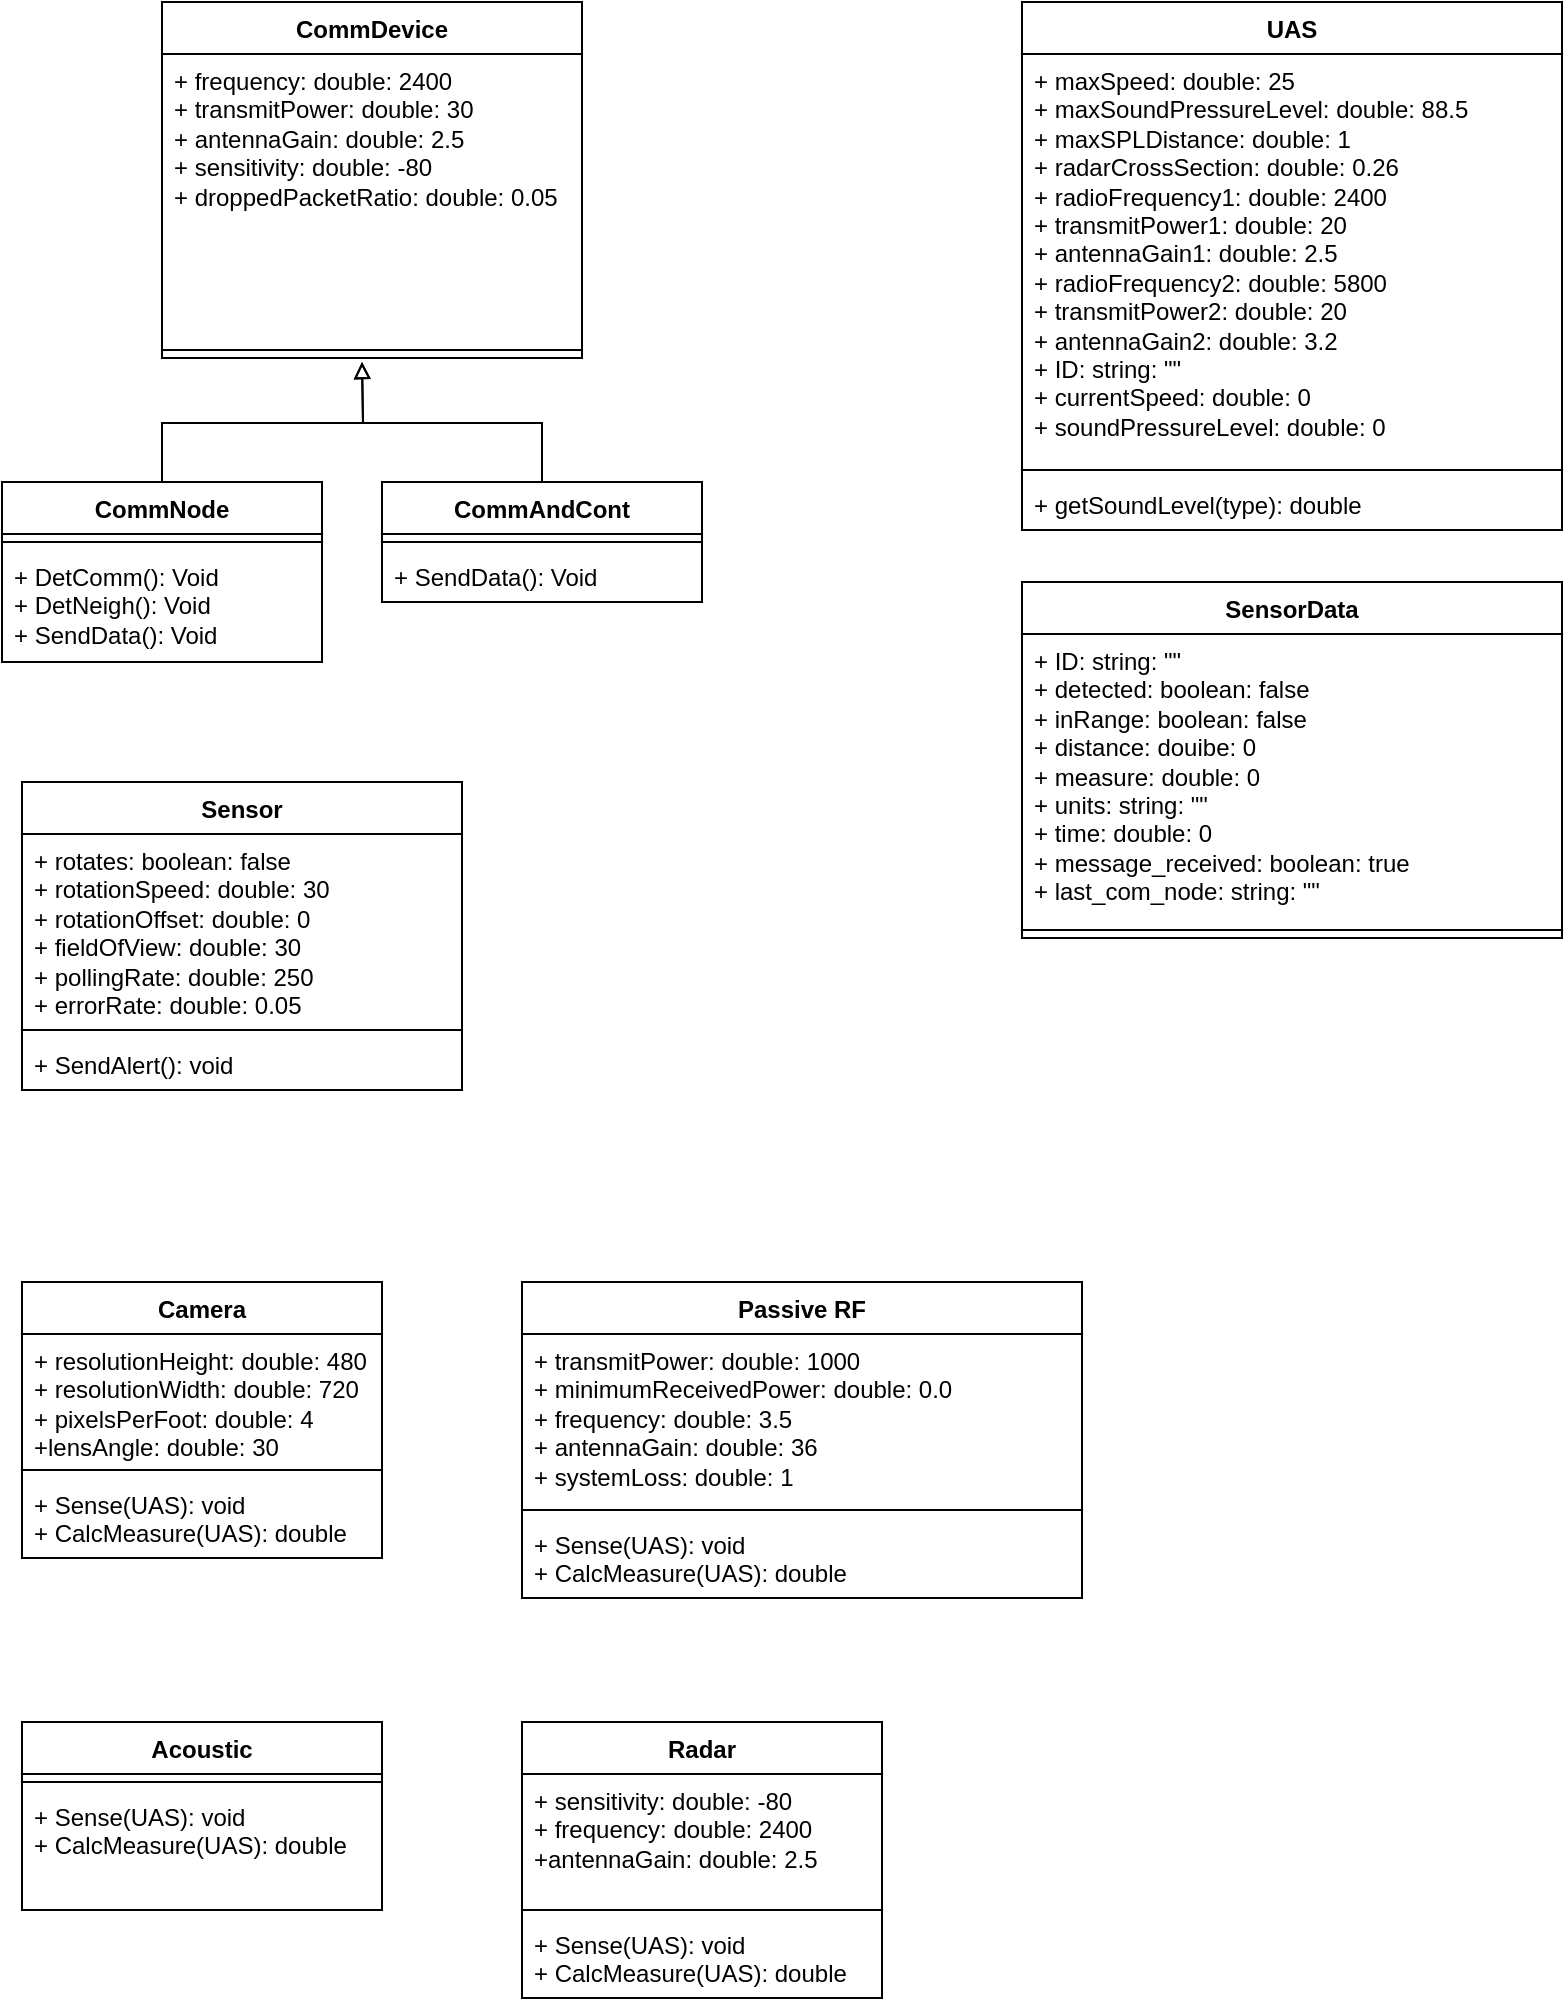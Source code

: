 <mxfile version="24.6.4" type="github">
  <diagram name="Page-1" id="SM_NERUJ3dnt5lTOhVBZ">
    <mxGraphModel dx="493" dy="640" grid="1" gridSize="10" guides="1" tooltips="1" connect="1" arrows="1" fold="1" page="1" pageScale="1" pageWidth="850" pageHeight="1100" math="0" shadow="0">
      <root>
        <mxCell id="0" />
        <mxCell id="1" parent="0" />
        <mxCell id="j_G3NL1udsLklxTixIO5-1" value="CommDevice" style="swimlane;fontStyle=1;align=center;verticalAlign=top;childLayout=stackLayout;horizontal=1;startSize=26;horizontalStack=0;resizeParent=1;resizeParentMax=0;resizeLast=0;collapsible=1;marginBottom=0;whiteSpace=wrap;html=1;" parent="1" vertex="1">
          <mxGeometry x="100" y="40" width="210" height="178" as="geometry" />
        </mxCell>
        <mxCell id="j_G3NL1udsLklxTixIO5-2" value="+ frequency: double: 2400&lt;br&gt;&lt;div&gt;&lt;span style=&quot;background-color: initial;&quot;&gt;+ transmitPower: double: 30&lt;/span&gt;&lt;/div&gt;&lt;div&gt;&lt;span style=&quot;background-color: initial;&quot;&gt;+ antennaGain: double: 2.5&lt;/span&gt;&lt;/div&gt;&lt;div&gt;+ sensitivity: double: -80&lt;span style=&quot;background-color: initial;&quot;&gt;&lt;br&gt;&lt;/span&gt;&lt;/div&gt;&lt;div&gt;+ droppedPacketRatio: double: 0.05&lt;br&gt;&lt;/div&gt;" style="text;strokeColor=none;fillColor=none;align=left;verticalAlign=top;spacingLeft=4;spacingRight=4;overflow=hidden;rotatable=0;points=[[0,0.5],[1,0.5]];portConstraint=eastwest;whiteSpace=wrap;html=1;" parent="j_G3NL1udsLklxTixIO5-1" vertex="1">
          <mxGeometry y="26" width="210" height="144" as="geometry" />
        </mxCell>
        <mxCell id="j_G3NL1udsLklxTixIO5-3" value="" style="line;strokeWidth=1;fillColor=none;align=left;verticalAlign=middle;spacingTop=-1;spacingLeft=3;spacingRight=3;rotatable=0;labelPosition=right;points=[];portConstraint=eastwest;strokeColor=inherit;" parent="j_G3NL1udsLklxTixIO5-1" vertex="1">
          <mxGeometry y="170" width="210" height="8" as="geometry" />
        </mxCell>
        <mxCell id="j_G3NL1udsLklxTixIO5-21" style="edgeStyle=orthogonalEdgeStyle;rounded=0;orthogonalLoop=1;jettySize=auto;html=1;exitX=0.5;exitY=0;exitDx=0;exitDy=0;endArrow=block;endFill=0;" parent="1" source="j_G3NL1udsLklxTixIO5-11" edge="1">
          <mxGeometry relative="1" as="geometry">
            <mxPoint x="200" y="220" as="targetPoint" />
          </mxGeometry>
        </mxCell>
        <mxCell id="j_G3NL1udsLklxTixIO5-11" value="CommNode" style="swimlane;fontStyle=1;align=center;verticalAlign=top;childLayout=stackLayout;horizontal=1;startSize=26;horizontalStack=0;resizeParent=1;resizeParentMax=0;resizeLast=0;collapsible=1;marginBottom=0;whiteSpace=wrap;html=1;" parent="1" vertex="1">
          <mxGeometry x="20" y="280" width="160" height="90" as="geometry" />
        </mxCell>
        <mxCell id="j_G3NL1udsLklxTixIO5-13" value="" style="line;strokeWidth=1;fillColor=none;align=left;verticalAlign=middle;spacingTop=-1;spacingLeft=3;spacingRight=3;rotatable=0;labelPosition=right;points=[];portConstraint=eastwest;strokeColor=inherit;" parent="j_G3NL1udsLklxTixIO5-11" vertex="1">
          <mxGeometry y="26" width="160" height="8" as="geometry" />
        </mxCell>
        <mxCell id="j_G3NL1udsLklxTixIO5-14" value="+ DetComm(): Void&lt;div&gt;+ DetNeigh(): Void&lt;br&gt;&lt;/div&gt;&lt;div&gt;+ SendData(): Void&lt;br&gt;&lt;/div&gt;" style="text;strokeColor=none;fillColor=none;align=left;verticalAlign=top;spacingLeft=4;spacingRight=4;overflow=hidden;rotatable=0;points=[[0,0.5],[1,0.5]];portConstraint=eastwest;whiteSpace=wrap;html=1;" parent="j_G3NL1udsLklxTixIO5-11" vertex="1">
          <mxGeometry y="34" width="160" height="56" as="geometry" />
        </mxCell>
        <mxCell id="j_G3NL1udsLklxTixIO5-22" style="edgeStyle=orthogonalEdgeStyle;rounded=0;orthogonalLoop=1;jettySize=auto;html=1;exitX=0.5;exitY=0;exitDx=0;exitDy=0;endArrow=block;endFill=0;" parent="1" source="j_G3NL1udsLklxTixIO5-15" edge="1">
          <mxGeometry relative="1" as="geometry">
            <mxPoint x="200" y="220" as="targetPoint" />
          </mxGeometry>
        </mxCell>
        <mxCell id="j_G3NL1udsLklxTixIO5-15" value="CommAndCont" style="swimlane;fontStyle=1;align=center;verticalAlign=top;childLayout=stackLayout;horizontal=1;startSize=26;horizontalStack=0;resizeParent=1;resizeParentMax=0;resizeLast=0;collapsible=1;marginBottom=0;whiteSpace=wrap;html=1;" parent="1" vertex="1">
          <mxGeometry x="210" y="280" width="160" height="60" as="geometry" />
        </mxCell>
        <mxCell id="j_G3NL1udsLklxTixIO5-17" value="" style="line;strokeWidth=1;fillColor=none;align=left;verticalAlign=middle;spacingTop=-1;spacingLeft=3;spacingRight=3;rotatable=0;labelPosition=right;points=[];portConstraint=eastwest;strokeColor=inherit;" parent="j_G3NL1udsLklxTixIO5-15" vertex="1">
          <mxGeometry y="26" width="160" height="8" as="geometry" />
        </mxCell>
        <mxCell id="j_G3NL1udsLklxTixIO5-18" value="&lt;div&gt;&lt;span style=&quot;background-color: initial;&quot;&gt;+ SendData(): Void&lt;/span&gt;&lt;br&gt;&lt;/div&gt;" style="text;strokeColor=none;fillColor=none;align=left;verticalAlign=top;spacingLeft=4;spacingRight=4;overflow=hidden;rotatable=0;points=[[0,0.5],[1,0.5]];portConstraint=eastwest;whiteSpace=wrap;html=1;" parent="j_G3NL1udsLklxTixIO5-15" vertex="1">
          <mxGeometry y="34" width="160" height="26" as="geometry" />
        </mxCell>
        <mxCell id="j_G3NL1udsLklxTixIO5-24" value="UAS" style="swimlane;fontStyle=1;align=center;verticalAlign=top;childLayout=stackLayout;horizontal=1;startSize=26;horizontalStack=0;resizeParent=1;resizeParentMax=0;resizeLast=0;collapsible=1;marginBottom=0;whiteSpace=wrap;html=1;" parent="1" vertex="1">
          <mxGeometry x="530" y="40" width="270" height="264" as="geometry" />
        </mxCell>
        <mxCell id="j_G3NL1udsLklxTixIO5-25" value="+ maxSpeed: double: 25&lt;div&gt;+ maxSoundPressureLevel: double: 88.5&lt;br&gt;&lt;/div&gt;&lt;div&gt;+ maxSPLDistance: double: 1&lt;br&gt;&lt;/div&gt;&lt;div&gt;+ radarCrossSection: double: 0.26&lt;br&gt;&lt;/div&gt;&lt;div&gt;+ radioFrequency1: double: 2400&lt;br&gt;&lt;/div&gt;&lt;div&gt;+ transmitPower1: double: 20&lt;br&gt;&lt;/div&gt;&lt;div&gt;+ antennaGain1: double: 2.5&lt;br&gt;&lt;/div&gt;&lt;div&gt;+ radioFrequency2: double: 5800&lt;br&gt;&lt;/div&gt;&lt;div&gt;+ transmitPower2: double: 20&lt;br&gt;&lt;/div&gt;&lt;div&gt;+ antennaGain2: double: 3.2&lt;br&gt;&lt;/div&gt;&lt;div&gt;+ ID: string: &quot;&quot;&lt;br&gt;&lt;/div&gt;&lt;div&gt;+ currentSpeed: double: 0&lt;br&gt;&lt;/div&gt;&lt;div&gt;+ soundPressureLevel: double: 0&lt;/div&gt;" style="text;strokeColor=none;fillColor=none;align=left;verticalAlign=top;spacingLeft=4;spacingRight=4;overflow=hidden;rotatable=0;points=[[0,0.5],[1,0.5]];portConstraint=eastwest;whiteSpace=wrap;html=1;" parent="j_G3NL1udsLklxTixIO5-24" vertex="1">
          <mxGeometry y="26" width="270" height="204" as="geometry" />
        </mxCell>
        <mxCell id="j_G3NL1udsLklxTixIO5-26" value="" style="line;strokeWidth=1;fillColor=none;align=left;verticalAlign=middle;spacingTop=-1;spacingLeft=3;spacingRight=3;rotatable=0;labelPosition=right;points=[];portConstraint=eastwest;strokeColor=inherit;" parent="j_G3NL1udsLklxTixIO5-24" vertex="1">
          <mxGeometry y="230" width="270" height="8" as="geometry" />
        </mxCell>
        <mxCell id="j_G3NL1udsLklxTixIO5-27" value="+ getSoundLevel(type): double" style="text;strokeColor=none;fillColor=none;align=left;verticalAlign=top;spacingLeft=4;spacingRight=4;overflow=hidden;rotatable=0;points=[[0,0.5],[1,0.5]];portConstraint=eastwest;whiteSpace=wrap;html=1;" parent="j_G3NL1udsLklxTixIO5-24" vertex="1">
          <mxGeometry y="238" width="270" height="26" as="geometry" />
        </mxCell>
        <mxCell id="j_G3NL1udsLklxTixIO5-28" value="SensorData" style="swimlane;fontStyle=1;align=center;verticalAlign=top;childLayout=stackLayout;horizontal=1;startSize=26;horizontalStack=0;resizeParent=1;resizeParentMax=0;resizeLast=0;collapsible=1;marginBottom=0;whiteSpace=wrap;html=1;" parent="1" vertex="1">
          <mxGeometry x="530" y="330" width="270" height="178" as="geometry" />
        </mxCell>
        <mxCell id="j_G3NL1udsLklxTixIO5-29" value="&lt;div&gt;&lt;span style=&quot;background-color: initial;&quot;&gt;+ ID: string: &quot;&quot;&lt;/span&gt;&lt;br&gt;&lt;/div&gt;&lt;div&gt;&lt;span style=&quot;background-color: initial;&quot;&gt;+ detected: boolean: false&lt;/span&gt;&lt;/div&gt;&lt;div&gt;&lt;span style=&quot;background-color: initial;&quot;&gt;+ inRange: boolean: false&lt;/span&gt;&lt;/div&gt;&lt;div&gt;+ distance: douibe: 0&lt;/div&gt;&lt;div&gt;+ measure: double: 0&lt;/div&gt;&lt;div&gt;+ units: string: &quot;&quot;&lt;/div&gt;&lt;div&gt;+ time: double: 0&lt;/div&gt;&lt;div&gt;+ message_received: boolean: true&lt;/div&gt;&lt;div&gt;+ last_com_node: string: &quot;&quot;&lt;/div&gt;" style="text;strokeColor=none;fillColor=none;align=left;verticalAlign=top;spacingLeft=4;spacingRight=4;overflow=hidden;rotatable=0;points=[[0,0.5],[1,0.5]];portConstraint=eastwest;whiteSpace=wrap;html=1;" parent="j_G3NL1udsLklxTixIO5-28" vertex="1">
          <mxGeometry y="26" width="270" height="144" as="geometry" />
        </mxCell>
        <mxCell id="j_G3NL1udsLklxTixIO5-30" value="" style="line;strokeWidth=1;fillColor=none;align=left;verticalAlign=middle;spacingTop=-1;spacingLeft=3;spacingRight=3;rotatable=0;labelPosition=right;points=[];portConstraint=eastwest;strokeColor=inherit;" parent="j_G3NL1udsLklxTixIO5-28" vertex="1">
          <mxGeometry y="170" width="270" height="8" as="geometry" />
        </mxCell>
        <mxCell id="yBnEFvNFC0DMHbrT_5vO-1" value="Sensor" style="swimlane;fontStyle=1;align=center;verticalAlign=top;childLayout=stackLayout;horizontal=1;startSize=26;horizontalStack=0;resizeParent=1;resizeParentMax=0;resizeLast=0;collapsible=1;marginBottom=0;whiteSpace=wrap;html=1;" vertex="1" parent="1">
          <mxGeometry x="30" y="430" width="220" height="154" as="geometry" />
        </mxCell>
        <mxCell id="yBnEFvNFC0DMHbrT_5vO-2" value="+ rotates: boolean: false&lt;div&gt;+ rotationSpeed: double: 30&lt;/div&gt;&lt;div&gt;+ rotationOffset: double: 0&lt;/div&gt;&lt;div&gt;+ fieldOfView: double: 30&lt;/div&gt;&lt;div&gt;+ pollingRate: double: 250&lt;/div&gt;&lt;div&gt;+ errorRate: double: 0.05&lt;/div&gt;" style="text;strokeColor=none;fillColor=none;align=left;verticalAlign=top;spacingLeft=4;spacingRight=4;overflow=hidden;rotatable=0;points=[[0,0.5],[1,0.5]];portConstraint=eastwest;whiteSpace=wrap;html=1;" vertex="1" parent="yBnEFvNFC0DMHbrT_5vO-1">
          <mxGeometry y="26" width="220" height="94" as="geometry" />
        </mxCell>
        <mxCell id="yBnEFvNFC0DMHbrT_5vO-3" value="" style="line;strokeWidth=1;fillColor=none;align=left;verticalAlign=middle;spacingTop=-1;spacingLeft=3;spacingRight=3;rotatable=0;labelPosition=right;points=[];portConstraint=eastwest;strokeColor=inherit;" vertex="1" parent="yBnEFvNFC0DMHbrT_5vO-1">
          <mxGeometry y="120" width="220" height="8" as="geometry" />
        </mxCell>
        <mxCell id="yBnEFvNFC0DMHbrT_5vO-4" value="+ SendAlert(): void" style="text;strokeColor=none;fillColor=none;align=left;verticalAlign=top;spacingLeft=4;spacingRight=4;overflow=hidden;rotatable=0;points=[[0,0.5],[1,0.5]];portConstraint=eastwest;whiteSpace=wrap;html=1;" vertex="1" parent="yBnEFvNFC0DMHbrT_5vO-1">
          <mxGeometry y="128" width="220" height="26" as="geometry" />
        </mxCell>
        <mxCell id="yBnEFvNFC0DMHbrT_5vO-5" value="Camera" style="swimlane;fontStyle=1;align=center;verticalAlign=top;childLayout=stackLayout;horizontal=1;startSize=26;horizontalStack=0;resizeParent=1;resizeParentMax=0;resizeLast=0;collapsible=1;marginBottom=0;whiteSpace=wrap;html=1;" vertex="1" parent="1">
          <mxGeometry x="30" y="680" width="180" height="138" as="geometry" />
        </mxCell>
        <mxCell id="yBnEFvNFC0DMHbrT_5vO-6" value="+ resolutionHeight: double: 480&lt;div&gt;+ resolutionWidth: double: 720&lt;/div&gt;&lt;div&gt;+ pixelsPerFoot: double: 4&lt;/div&gt;&lt;div&gt;+lensAngle: double: 30&lt;/div&gt;" style="text;strokeColor=none;fillColor=none;align=left;verticalAlign=top;spacingLeft=4;spacingRight=4;overflow=hidden;rotatable=0;points=[[0,0.5],[1,0.5]];portConstraint=eastwest;whiteSpace=wrap;html=1;" vertex="1" parent="yBnEFvNFC0DMHbrT_5vO-5">
          <mxGeometry y="26" width="180" height="64" as="geometry" />
        </mxCell>
        <mxCell id="yBnEFvNFC0DMHbrT_5vO-7" value="" style="line;strokeWidth=1;fillColor=none;align=left;verticalAlign=middle;spacingTop=-1;spacingLeft=3;spacingRight=3;rotatable=0;labelPosition=right;points=[];portConstraint=eastwest;strokeColor=inherit;" vertex="1" parent="yBnEFvNFC0DMHbrT_5vO-5">
          <mxGeometry y="90" width="180" height="8" as="geometry" />
        </mxCell>
        <mxCell id="yBnEFvNFC0DMHbrT_5vO-8" value="+ Sense(UAS): void&lt;div&gt;+ CalcMeasure(UAS): double&lt;/div&gt;" style="text;strokeColor=none;fillColor=none;align=left;verticalAlign=top;spacingLeft=4;spacingRight=4;overflow=hidden;rotatable=0;points=[[0,0.5],[1,0.5]];portConstraint=eastwest;whiteSpace=wrap;html=1;" vertex="1" parent="yBnEFvNFC0DMHbrT_5vO-5">
          <mxGeometry y="98" width="180" height="40" as="geometry" />
        </mxCell>
        <mxCell id="yBnEFvNFC0DMHbrT_5vO-9" value="Passive RF" style="swimlane;fontStyle=1;align=center;verticalAlign=top;childLayout=stackLayout;horizontal=1;startSize=26;horizontalStack=0;resizeParent=1;resizeParentMax=0;resizeLast=0;collapsible=1;marginBottom=0;whiteSpace=wrap;html=1;" vertex="1" parent="1">
          <mxGeometry x="280" y="680" width="280" height="158" as="geometry" />
        </mxCell>
        <mxCell id="yBnEFvNFC0DMHbrT_5vO-10" value="+ transmitPower: double: 1000&lt;div&gt;+ minimumReceivedPower: double: 0.0&lt;/div&gt;&lt;div&gt;+ frequency: double: 3.5&lt;/div&gt;&lt;div&gt;+ antennaGain: double: 36&lt;/div&gt;&lt;div&gt;+ systemLoss: double: 1&lt;/div&gt;" style="text;strokeColor=none;fillColor=none;align=left;verticalAlign=top;spacingLeft=4;spacingRight=4;overflow=hidden;rotatable=0;points=[[0,0.5],[1,0.5]];portConstraint=eastwest;whiteSpace=wrap;html=1;" vertex="1" parent="yBnEFvNFC0DMHbrT_5vO-9">
          <mxGeometry y="26" width="280" height="84" as="geometry" />
        </mxCell>
        <mxCell id="yBnEFvNFC0DMHbrT_5vO-11" value="" style="line;strokeWidth=1;fillColor=none;align=left;verticalAlign=middle;spacingTop=-1;spacingLeft=3;spacingRight=3;rotatable=0;labelPosition=right;points=[];portConstraint=eastwest;strokeColor=inherit;" vertex="1" parent="yBnEFvNFC0DMHbrT_5vO-9">
          <mxGeometry y="110" width="280" height="8" as="geometry" />
        </mxCell>
        <mxCell id="yBnEFvNFC0DMHbrT_5vO-12" value="+ Sense(UAS): void&lt;div&gt;+ CalcMeasure(UAS): double&lt;/div&gt;" style="text;strokeColor=none;fillColor=none;align=left;verticalAlign=top;spacingLeft=4;spacingRight=4;overflow=hidden;rotatable=0;points=[[0,0.5],[1,0.5]];portConstraint=eastwest;whiteSpace=wrap;html=1;" vertex="1" parent="yBnEFvNFC0DMHbrT_5vO-9">
          <mxGeometry y="118" width="280" height="40" as="geometry" />
        </mxCell>
        <mxCell id="yBnEFvNFC0DMHbrT_5vO-13" value="Acoustic" style="swimlane;fontStyle=1;align=center;verticalAlign=top;childLayout=stackLayout;horizontal=1;startSize=26;horizontalStack=0;resizeParent=1;resizeParentMax=0;resizeLast=0;collapsible=1;marginBottom=0;whiteSpace=wrap;html=1;" vertex="1" parent="1">
          <mxGeometry x="30" y="900" width="180" height="94" as="geometry" />
        </mxCell>
        <mxCell id="yBnEFvNFC0DMHbrT_5vO-15" value="" style="line;strokeWidth=1;fillColor=none;align=left;verticalAlign=middle;spacingTop=-1;spacingLeft=3;spacingRight=3;rotatable=0;labelPosition=right;points=[];portConstraint=eastwest;strokeColor=inherit;" vertex="1" parent="yBnEFvNFC0DMHbrT_5vO-13">
          <mxGeometry y="26" width="180" height="8" as="geometry" />
        </mxCell>
        <mxCell id="yBnEFvNFC0DMHbrT_5vO-16" value="+ Sense(UAS): void&lt;div&gt;+ CalcMeasure(UAS): double&lt;/div&gt;" style="text;strokeColor=none;fillColor=none;align=left;verticalAlign=top;spacingLeft=4;spacingRight=4;overflow=hidden;rotatable=0;points=[[0,0.5],[1,0.5]];portConstraint=eastwest;whiteSpace=wrap;html=1;" vertex="1" parent="yBnEFvNFC0DMHbrT_5vO-13">
          <mxGeometry y="34" width="180" height="60" as="geometry" />
        </mxCell>
        <mxCell id="yBnEFvNFC0DMHbrT_5vO-17" value="Radar" style="swimlane;fontStyle=1;align=center;verticalAlign=top;childLayout=stackLayout;horizontal=1;startSize=26;horizontalStack=0;resizeParent=1;resizeParentMax=0;resizeLast=0;collapsible=1;marginBottom=0;whiteSpace=wrap;html=1;" vertex="1" parent="1">
          <mxGeometry x="280" y="900" width="180" height="138" as="geometry" />
        </mxCell>
        <mxCell id="yBnEFvNFC0DMHbrT_5vO-18" value="+ sensitivity: double: -80&lt;div&gt;+ frequency: double: 2400&lt;/div&gt;&lt;div&gt;+antennaGain: double: 2.5&lt;/div&gt;" style="text;strokeColor=none;fillColor=none;align=left;verticalAlign=top;spacingLeft=4;spacingRight=4;overflow=hidden;rotatable=0;points=[[0,0.5],[1,0.5]];portConstraint=eastwest;whiteSpace=wrap;html=1;" vertex="1" parent="yBnEFvNFC0DMHbrT_5vO-17">
          <mxGeometry y="26" width="180" height="64" as="geometry" />
        </mxCell>
        <mxCell id="yBnEFvNFC0DMHbrT_5vO-19" value="" style="line;strokeWidth=1;fillColor=none;align=left;verticalAlign=middle;spacingTop=-1;spacingLeft=3;spacingRight=3;rotatable=0;labelPosition=right;points=[];portConstraint=eastwest;strokeColor=inherit;" vertex="1" parent="yBnEFvNFC0DMHbrT_5vO-17">
          <mxGeometry y="90" width="180" height="8" as="geometry" />
        </mxCell>
        <mxCell id="yBnEFvNFC0DMHbrT_5vO-20" value="+ Sense(UAS): void&lt;div&gt;+ CalcMeasure(UAS): double&lt;/div&gt;" style="text;strokeColor=none;fillColor=none;align=left;verticalAlign=top;spacingLeft=4;spacingRight=4;overflow=hidden;rotatable=0;points=[[0,0.5],[1,0.5]];portConstraint=eastwest;whiteSpace=wrap;html=1;" vertex="1" parent="yBnEFvNFC0DMHbrT_5vO-17">
          <mxGeometry y="98" width="180" height="40" as="geometry" />
        </mxCell>
      </root>
    </mxGraphModel>
  </diagram>
</mxfile>
